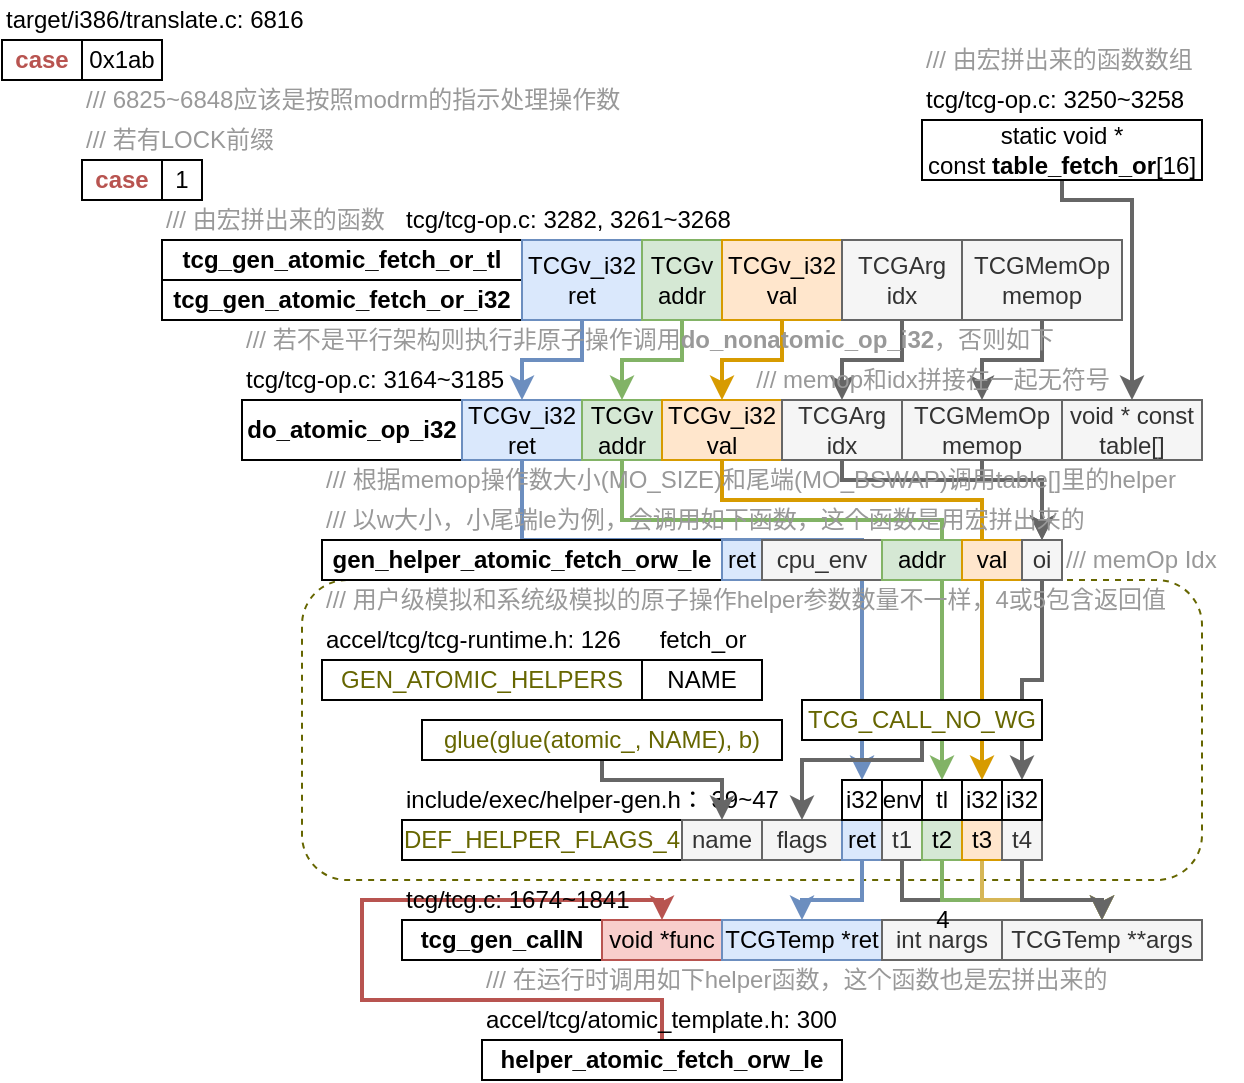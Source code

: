 <mxfile version="12.3.2" type="device" pages="1">
  <diagram id="_ujfOcLCkQtmCmwxbNUC" name="Page-1">
    <mxGraphModel dx="544" dy="336" grid="1" gridSize="10" guides="0" tooltips="1" connect="1" arrows="1" fold="1" page="1" pageScale="1" pageWidth="827" pageHeight="1169" math="0" shadow="0">
      <root>
        <mxCell id="0"/>
        <mxCell id="1" parent="0"/>
        <mxCell id="p_ErpRYE4Hb0-FulIthc-41" value="&lt;b&gt;tcg_gen_atomic_fetch_or_i32&lt;/b&gt;" style="rounded=0;whiteSpace=wrap;html=1;" parent="1" vertex="1">
          <mxGeometry x="160" y="200" width="180" height="20" as="geometry"/>
        </mxCell>
        <mxCell id="p_ErpRYE4Hb0-FulIthc-142" style="edgeStyle=orthogonalEdgeStyle;rounded=0;orthogonalLoop=1;jettySize=auto;html=1;strokeWidth=2;fillColor=#f8cecc;strokeColor=#b85450;" parent="1" source="p_ErpRYE4Hb0-FulIthc-138" target="p_ErpRYE4Hb0-FulIthc-112" edge="1">
          <mxGeometry relative="1" as="geometry">
            <Array as="points">
              <mxPoint x="410" y="560"/>
              <mxPoint x="260" y="560"/>
              <mxPoint x="260" y="510"/>
              <mxPoint x="410" y="510"/>
            </Array>
          </mxGeometry>
        </mxCell>
        <mxCell id="p_ErpRYE4Hb0-FulIthc-136" style="edgeStyle=orthogonalEdgeStyle;rounded=0;orthogonalLoop=1;jettySize=auto;html=1;strokeWidth=2;fillColor=#f5f5f5;strokeColor=#666666;" parent="1" source="p_ErpRYE4Hb0-FulIthc-135" target="p_ErpRYE4Hb0-FulIthc-104" edge="1">
          <mxGeometry relative="1" as="geometry"/>
        </mxCell>
        <mxCell id="p_ErpRYE4Hb0-FulIthc-107" value="" style="rounded=1;whiteSpace=wrap;html=1;dashed=1;strokeColor=#666600;fillColor=none;" parent="1" vertex="1">
          <mxGeometry x="230" y="350" width="450" height="150" as="geometry"/>
        </mxCell>
        <mxCell id="p_ErpRYE4Hb0-FulIthc-121" style="edgeStyle=orthogonalEdgeStyle;rounded=0;orthogonalLoop=1;jettySize=auto;html=1;strokeWidth=2;fillColor=#ffe6cc;strokeColor=#d79b00;" parent="1" source="p_ErpRYE4Hb0-FulIthc-54" target="p_ErpRYE4Hb0-FulIthc-103" edge="1">
          <mxGeometry relative="1" as="geometry">
            <mxPoint x="570" y="400" as="targetPoint"/>
            <Array as="points">
              <mxPoint x="440" y="310"/>
              <mxPoint x="570" y="310"/>
            </Array>
          </mxGeometry>
        </mxCell>
        <mxCell id="p_ErpRYE4Hb0-FulIthc-1" value="&lt;b&gt;&lt;font color=&quot;#b85450&quot;&gt;case&lt;/font&gt;&lt;/b&gt;" style="rounded=0;whiteSpace=wrap;html=1;" parent="1" vertex="1">
          <mxGeometry x="80" y="80" width="40" height="20" as="geometry"/>
        </mxCell>
        <mxCell id="p_ErpRYE4Hb0-FulIthc-2" value="0x1ab" style="rounded=0;whiteSpace=wrap;html=1;" parent="1" vertex="1">
          <mxGeometry x="120" y="80" width="40" height="20" as="geometry"/>
        </mxCell>
        <mxCell id="p_ErpRYE4Hb0-FulIthc-4" value="target/i386/translate.c: 6816" style="text;html=1;align=left;verticalAlign=middle;resizable=0;points=[];;autosize=1;" parent="1" vertex="1">
          <mxGeometry x="80" y="60" width="160" height="20" as="geometry"/>
        </mxCell>
        <mxCell id="p_ErpRYE4Hb0-FulIthc-6" value="&lt;font color=&quot;#999999&quot;&gt;/// 若有LOCK前缀&lt;/font&gt;" style="text;html=1;align=left;verticalAlign=middle;resizable=0;points=[];;autosize=1;" parent="1" vertex="1">
          <mxGeometry x="120" y="120" width="110" height="20" as="geometry"/>
        </mxCell>
        <mxCell id="p_ErpRYE4Hb0-FulIthc-32" value="&lt;font color=&quot;#999999&quot;&gt;/// 6825~6848应该是按照modrm的指示处理操作数&lt;/font&gt;" style="text;html=1;align=left;verticalAlign=middle;resizable=0;points=[];;autosize=1;" parent="1" vertex="1">
          <mxGeometry x="120" y="100" width="280" height="20" as="geometry"/>
        </mxCell>
        <mxCell id="p_ErpRYE4Hb0-FulIthc-34" value="&lt;b&gt;&lt;font color=&quot;#b85450&quot;&gt;case&lt;/font&gt;&lt;/b&gt;" style="rounded=0;whiteSpace=wrap;html=1;" parent="1" vertex="1">
          <mxGeometry x="120" y="140" width="40" height="20" as="geometry"/>
        </mxCell>
        <mxCell id="p_ErpRYE4Hb0-FulIthc-35" value="1" style="rounded=0;whiteSpace=wrap;html=1;" parent="1" vertex="1">
          <mxGeometry x="160" y="140" width="20" height="20" as="geometry"/>
        </mxCell>
        <mxCell id="p_ErpRYE4Hb0-FulIthc-36" value="tcg/tcg-op.c: 3282, 3261~3268" style="text;html=1;align=left;verticalAlign=middle;resizable=0;points=[];;autosize=1;" parent="1" vertex="1">
          <mxGeometry x="280" y="160" width="180" height="20" as="geometry"/>
        </mxCell>
        <mxCell id="p_ErpRYE4Hb0-FulIthc-37" value="&lt;b&gt;tcg_gen_atomic_fetch_or_tl&lt;/b&gt;" style="rounded=0;whiteSpace=wrap;html=1;" parent="1" vertex="1">
          <mxGeometry x="160" y="180" width="180" height="20" as="geometry"/>
        </mxCell>
        <mxCell id="evB2gcFU7HcfF-IfNhhR-15" style="edgeStyle=orthogonalEdgeStyle;rounded=0;orthogonalLoop=1;jettySize=auto;html=1;strokeWidth=2;fillColor=#dae8fc;strokeColor=#6c8ebf;" edge="1" parent="1" source="p_ErpRYE4Hb0-FulIthc-38" target="p_ErpRYE4Hb0-FulIthc-52">
          <mxGeometry relative="1" as="geometry"/>
        </mxCell>
        <mxCell id="p_ErpRYE4Hb0-FulIthc-38" value="TCGv_i32 ret" style="rounded=0;whiteSpace=wrap;html=1;fillColor=#dae8fc;strokeColor=#6c8ebf;" parent="1" vertex="1">
          <mxGeometry x="340" y="180" width="60" height="40" as="geometry"/>
        </mxCell>
        <mxCell id="p_ErpRYE4Hb0-FulIthc-40" value="&lt;font color=&quot;#999999&quot;&gt;/// 由宏拼出来的函数&lt;/font&gt;" style="text;html=1;align=left;verticalAlign=middle;resizable=0;points=[];;autosize=1;" parent="1" vertex="1">
          <mxGeometry x="160" y="160" width="120" height="20" as="geometry"/>
        </mxCell>
        <mxCell id="evB2gcFU7HcfF-IfNhhR-14" style="edgeStyle=orthogonalEdgeStyle;rounded=0;orthogonalLoop=1;jettySize=auto;html=1;strokeWidth=2;fillColor=#d5e8d4;strokeColor=#82b366;" edge="1" parent="1" source="p_ErpRYE4Hb0-FulIthc-42" target="p_ErpRYE4Hb0-FulIthc-53">
          <mxGeometry relative="1" as="geometry"/>
        </mxCell>
        <mxCell id="p_ErpRYE4Hb0-FulIthc-42" value="TCGv addr" style="rounded=0;whiteSpace=wrap;html=1;fillColor=#d5e8d4;strokeColor=#82b366;" parent="1" vertex="1">
          <mxGeometry x="400" y="180" width="40" height="40" as="geometry"/>
        </mxCell>
        <mxCell id="evB2gcFU7HcfF-IfNhhR-13" style="edgeStyle=orthogonalEdgeStyle;rounded=0;orthogonalLoop=1;jettySize=auto;html=1;strokeWidth=2;fillColor=#ffe6cc;strokeColor=#d79b00;" edge="1" parent="1" source="p_ErpRYE4Hb0-FulIthc-43" target="p_ErpRYE4Hb0-FulIthc-54">
          <mxGeometry relative="1" as="geometry"/>
        </mxCell>
        <mxCell id="p_ErpRYE4Hb0-FulIthc-43" value="TCGv_i32 val" style="rounded=0;whiteSpace=wrap;html=1;fillColor=#ffe6cc;strokeColor=#d79b00;" parent="1" vertex="1">
          <mxGeometry x="440" y="180" width="60" height="40" as="geometry"/>
        </mxCell>
        <mxCell id="evB2gcFU7HcfF-IfNhhR-8" style="edgeStyle=orthogonalEdgeStyle;rounded=0;orthogonalLoop=1;jettySize=auto;html=1;strokeWidth=2;fillColor=#f5f5f5;strokeColor=#666666;" edge="1" parent="1" source="p_ErpRYE4Hb0-FulIthc-44" target="p_ErpRYE4Hb0-FulIthc-55">
          <mxGeometry relative="1" as="geometry"/>
        </mxCell>
        <mxCell id="p_ErpRYE4Hb0-FulIthc-44" value="TCGArg idx" style="rounded=0;whiteSpace=wrap;html=1;fillColor=#f5f5f5;strokeColor=#666666;fontColor=#333333;" parent="1" vertex="1">
          <mxGeometry x="500" y="180" width="60" height="40" as="geometry"/>
        </mxCell>
        <mxCell id="evB2gcFU7HcfF-IfNhhR-12" style="edgeStyle=orthogonalEdgeStyle;rounded=0;orthogonalLoop=1;jettySize=auto;html=1;strokeWidth=2;fillColor=#f5f5f5;strokeColor=#666666;" edge="1" parent="1" source="p_ErpRYE4Hb0-FulIthc-45" target="p_ErpRYE4Hb0-FulIthc-56">
          <mxGeometry relative="1" as="geometry"/>
        </mxCell>
        <mxCell id="p_ErpRYE4Hb0-FulIthc-45" value="TCGMemOp memop" style="rounded=0;whiteSpace=wrap;html=1;fillColor=#f5f5f5;strokeColor=#666666;fontColor=#333333;" parent="1" vertex="1">
          <mxGeometry x="560" y="180" width="80" height="40" as="geometry"/>
        </mxCell>
        <mxCell id="p_ErpRYE4Hb0-FulIthc-46" value="&lt;font color=&quot;#999999&quot;&gt;/// 若不是平行架构则执行非原子操作调用&lt;b&gt;do_nonatomic_op_i32&lt;/b&gt;，否则如下&lt;/font&gt;" style="text;html=1;align=left;verticalAlign=middle;resizable=0;points=[];;autosize=1;" parent="1" vertex="1">
          <mxGeometry x="200" y="220" width="420" height="20" as="geometry"/>
        </mxCell>
        <mxCell id="p_ErpRYE4Hb0-FulIthc-47" value="&lt;b&gt;do_atomic_op_i32&lt;/b&gt;" style="rounded=0;whiteSpace=wrap;html=1;" parent="1" vertex="1">
          <mxGeometry x="200" y="260" width="110" height="30" as="geometry"/>
        </mxCell>
        <mxCell id="p_ErpRYE4Hb0-FulIthc-48" value="tcg/tcg-op.c: 3164~3185" style="text;html=1;align=left;verticalAlign=middle;resizable=0;points=[];;autosize=1;" parent="1" vertex="1">
          <mxGeometry x="200" y="240" width="140" height="20" as="geometry"/>
        </mxCell>
        <mxCell id="p_ErpRYE4Hb0-FulIthc-117" style="edgeStyle=orthogonalEdgeStyle;rounded=0;orthogonalLoop=1;jettySize=auto;html=1;strokeWidth=2;fillColor=#dae8fc;strokeColor=#6c8ebf;" parent="1" source="p_ErpRYE4Hb0-FulIthc-52" target="p_ErpRYE4Hb0-FulIthc-99" edge="1">
          <mxGeometry relative="1" as="geometry">
            <Array as="points">
              <mxPoint x="340" y="330"/>
              <mxPoint x="510" y="330"/>
            </Array>
          </mxGeometry>
        </mxCell>
        <mxCell id="p_ErpRYE4Hb0-FulIthc-52" value="TCGv_i32 ret" style="rounded=0;whiteSpace=wrap;html=1;fillColor=#dae8fc;strokeColor=#6c8ebf;" parent="1" vertex="1">
          <mxGeometry x="310" y="260" width="60" height="30" as="geometry"/>
        </mxCell>
        <mxCell id="p_ErpRYE4Hb0-FulIthc-119" style="edgeStyle=orthogonalEdgeStyle;rounded=0;orthogonalLoop=1;jettySize=auto;html=1;strokeWidth=2;fillColor=#d5e8d4;strokeColor=#82b366;" parent="1" source="p_ErpRYE4Hb0-FulIthc-53" target="p_ErpRYE4Hb0-FulIthc-102" edge="1">
          <mxGeometry relative="1" as="geometry">
            <Array as="points">
              <mxPoint x="390" y="320"/>
              <mxPoint x="550" y="320"/>
            </Array>
          </mxGeometry>
        </mxCell>
        <mxCell id="p_ErpRYE4Hb0-FulIthc-53" value="TCGv addr" style="rounded=0;whiteSpace=wrap;html=1;fillColor=#d5e8d4;strokeColor=#82b366;" parent="1" vertex="1">
          <mxGeometry x="370" y="260" width="40" height="30" as="geometry"/>
        </mxCell>
        <mxCell id="p_ErpRYE4Hb0-FulIthc-54" value="TCGv_i32 val" style="rounded=0;whiteSpace=wrap;html=1;fillColor=#ffe6cc;strokeColor=#d79b00;" parent="1" vertex="1">
          <mxGeometry x="410" y="260" width="60" height="30" as="geometry"/>
        </mxCell>
        <mxCell id="evB2gcFU7HcfF-IfNhhR-10" style="edgeStyle=orthogonalEdgeStyle;rounded=0;orthogonalLoop=1;jettySize=auto;html=1;strokeWidth=2;fillColor=#f5f5f5;strokeColor=#666666;" edge="1" parent="1" source="p_ErpRYE4Hb0-FulIthc-55" target="p_ErpRYE4Hb0-FulIthc-135">
          <mxGeometry relative="1" as="geometry">
            <Array as="points">
              <mxPoint x="500" y="300"/>
              <mxPoint x="600" y="300"/>
            </Array>
          </mxGeometry>
        </mxCell>
        <mxCell id="p_ErpRYE4Hb0-FulIthc-55" value="TCGArg idx" style="rounded=0;whiteSpace=wrap;html=1;fillColor=#f5f5f5;strokeColor=#666666;fontColor=#333333;" parent="1" vertex="1">
          <mxGeometry x="470" y="260" width="60" height="30" as="geometry"/>
        </mxCell>
        <mxCell id="evB2gcFU7HcfF-IfNhhR-11" style="edgeStyle=orthogonalEdgeStyle;rounded=0;orthogonalLoop=1;jettySize=auto;html=1;strokeWidth=2;fillColor=#f5f5f5;strokeColor=#666666;" edge="1" parent="1" source="p_ErpRYE4Hb0-FulIthc-56" target="p_ErpRYE4Hb0-FulIthc-135">
          <mxGeometry relative="1" as="geometry">
            <Array as="points">
              <mxPoint x="570" y="300"/>
              <mxPoint x="600" y="300"/>
            </Array>
          </mxGeometry>
        </mxCell>
        <mxCell id="p_ErpRYE4Hb0-FulIthc-56" value="TCGMemOp memop" style="rounded=0;whiteSpace=wrap;html=1;fillColor=#f5f5f5;strokeColor=#666666;fontColor=#333333;" parent="1" vertex="1">
          <mxGeometry x="530" y="260" width="80" height="30" as="geometry"/>
        </mxCell>
        <mxCell id="p_ErpRYE4Hb0-FulIthc-57" value="void * const table[]" style="rounded=0;whiteSpace=wrap;html=1;fillColor=#f5f5f5;strokeColor=#666666;fontColor=#333333;" parent="1" vertex="1">
          <mxGeometry x="610" y="260" width="70" height="30" as="geometry"/>
        </mxCell>
        <mxCell id="p_ErpRYE4Hb0-FulIthc-63" style="edgeStyle=orthogonalEdgeStyle;rounded=0;orthogonalLoop=1;jettySize=auto;html=1;strokeWidth=2;fillColor=#f5f5f5;strokeColor=#666666;" parent="1" source="p_ErpRYE4Hb0-FulIthc-60" target="p_ErpRYE4Hb0-FulIthc-57" edge="1">
          <mxGeometry relative="1" as="geometry">
            <Array as="points">
              <mxPoint x="610" y="160"/>
              <mxPoint x="645" y="160"/>
            </Array>
          </mxGeometry>
        </mxCell>
        <mxCell id="p_ErpRYE4Hb0-FulIthc-60" value="static void * const&amp;nbsp;&lt;b&gt;table_fetch_or&lt;/b&gt;[16]" style="rounded=0;whiteSpace=wrap;html=1;" parent="1" vertex="1">
          <mxGeometry x="540" y="120" width="140" height="30" as="geometry"/>
        </mxCell>
        <mxCell id="p_ErpRYE4Hb0-FulIthc-61" value="tcg/tcg-op.c: 3250~3258" style="text;html=1;align=left;verticalAlign=middle;resizable=0;points=[];;autosize=1;" parent="1" vertex="1">
          <mxGeometry x="540" y="100" width="140" height="20" as="geometry"/>
        </mxCell>
        <mxCell id="p_ErpRYE4Hb0-FulIthc-62" value="&lt;font color=&quot;#999999&quot;&gt;/// 由宏拼出来的函数数组&lt;/font&gt;" style="text;html=1;align=left;verticalAlign=middle;resizable=0;points=[];;autosize=1;" parent="1" vertex="1">
          <mxGeometry x="540" y="80" width="150" height="20" as="geometry"/>
        </mxCell>
        <mxCell id="p_ErpRYE4Hb0-FulIthc-65" value="&lt;font color=&quot;#999999&quot;&gt;/// 根据memop操作数大小(MO_SIZE)和尾端(MO_BSWAP)调用table[]里的helper&lt;/font&gt;" style="text;html=1;align=left;verticalAlign=middle;resizable=0;points=[];;autosize=1;" parent="1" vertex="1">
          <mxGeometry x="240" y="290" width="440" height="20" as="geometry"/>
        </mxCell>
        <mxCell id="p_ErpRYE4Hb0-FulIthc-66" value="&lt;font color=&quot;#666600&quot;&gt;GEN_ATOMIC_HELPERS&lt;/font&gt;" style="rounded=0;whiteSpace=wrap;html=1;" parent="1" vertex="1">
          <mxGeometry x="240" y="390" width="160" height="20" as="geometry"/>
        </mxCell>
        <mxCell id="p_ErpRYE4Hb0-FulIthc-68" value="accel/tcg/tcg-runtime.h: 126" style="text;html=1;align=left;verticalAlign=middle;resizable=0;points=[];;autosize=1;" parent="1" vertex="1">
          <mxGeometry x="240" y="370" width="160" height="20" as="geometry"/>
        </mxCell>
        <mxCell id="p_ErpRYE4Hb0-FulIthc-69" value="NAME" style="rounded=0;whiteSpace=wrap;html=1;" parent="1" vertex="1">
          <mxGeometry x="400" y="390" width="60" height="20" as="geometry"/>
        </mxCell>
        <mxCell id="p_ErpRYE4Hb0-FulIthc-70" value="&lt;font color=&quot;#999999&quot;&gt;/// 用户级模拟和系统级模拟的原子操作helper参数数量不一样，4或5包含返回值&lt;/font&gt;" style="text;html=1;align=left;verticalAlign=middle;resizable=0;points=[];;autosize=1;" parent="1" vertex="1">
          <mxGeometry x="240" y="350" width="440" height="20" as="geometry"/>
        </mxCell>
        <mxCell id="p_ErpRYE4Hb0-FulIthc-71" value="&lt;font color=&quot;#666600&quot;&gt;DEF_HELPER_FLAGS_4&lt;/font&gt;" style="rounded=0;whiteSpace=wrap;html=1;" parent="1" vertex="1">
          <mxGeometry x="280" y="470" width="140" height="20" as="geometry"/>
        </mxCell>
        <mxCell id="p_ErpRYE4Hb0-FulIthc-73" value="name" style="rounded=0;whiteSpace=wrap;html=1;fillColor=#f5f5f5;strokeColor=#666666;fontColor=#333333;" parent="1" vertex="1">
          <mxGeometry x="420" y="470" width="40" height="20" as="geometry"/>
        </mxCell>
        <mxCell id="p_ErpRYE4Hb0-FulIthc-74" value="&lt;span style=&quot;white-space: normal&quot;&gt;fetch_or&lt;/span&gt;" style="text;html=1;align=center;verticalAlign=middle;resizable=0;points=[];;autosize=1;" parent="1" vertex="1">
          <mxGeometry x="400" y="370" width="60" height="20" as="geometry"/>
        </mxCell>
        <mxCell id="p_ErpRYE4Hb0-FulIthc-84" value="include/exec/helper-gen.h： 39~47" style="text;html=1;align=left;verticalAlign=middle;resizable=0;points=[];;autosize=1;" parent="1" vertex="1">
          <mxGeometry x="280" y="450" width="200" height="20" as="geometry"/>
        </mxCell>
        <mxCell id="p_ErpRYE4Hb0-FulIthc-85" value="flags" style="rounded=0;whiteSpace=wrap;html=1;fillColor=#f5f5f5;strokeColor=#666666;fontColor=#333333;" parent="1" vertex="1">
          <mxGeometry x="460" y="470" width="40" height="20" as="geometry"/>
        </mxCell>
        <mxCell id="p_ErpRYE4Hb0-FulIthc-137" style="edgeStyle=orthogonalEdgeStyle;rounded=0;orthogonalLoop=1;jettySize=auto;html=1;strokeWidth=2;fillColor=#dae8fc;strokeColor=#6c8ebf;" parent="1" source="p_ErpRYE4Hb0-FulIthc-88" target="p_ErpRYE4Hb0-FulIthc-113" edge="1">
          <mxGeometry relative="1" as="geometry"/>
        </mxCell>
        <mxCell id="p_ErpRYE4Hb0-FulIthc-88" value="ret" style="rounded=0;whiteSpace=wrap;html=1;fillColor=#dae8fc;strokeColor=#6c8ebf;" parent="1" vertex="1">
          <mxGeometry x="500" y="470" width="20" height="20" as="geometry"/>
        </mxCell>
        <mxCell id="p_ErpRYE4Hb0-FulIthc-118" style="edgeStyle=orthogonalEdgeStyle;rounded=0;orthogonalLoop=1;jettySize=auto;html=1;strokeWidth=2;fillColor=#f5f5f5;strokeColor=#666666;" parent="1" source="p_ErpRYE4Hb0-FulIthc-89" target="p_ErpRYE4Hb0-FulIthc-115" edge="1">
          <mxGeometry relative="1" as="geometry">
            <Array as="points">
              <mxPoint x="530" y="510"/>
              <mxPoint x="630" y="510"/>
            </Array>
          </mxGeometry>
        </mxCell>
        <mxCell id="p_ErpRYE4Hb0-FulIthc-89" value="t1" style="rounded=0;whiteSpace=wrap;html=1;fillColor=#f5f5f5;strokeColor=#666666;fontColor=#333333;" parent="1" vertex="1">
          <mxGeometry x="520" y="470" width="20" height="20" as="geometry"/>
        </mxCell>
        <mxCell id="p_ErpRYE4Hb0-FulIthc-120" style="edgeStyle=orthogonalEdgeStyle;rounded=0;orthogonalLoop=1;jettySize=auto;html=1;strokeWidth=2;fillColor=#d5e8d4;strokeColor=#82b366;" parent="1" source="p_ErpRYE4Hb0-FulIthc-90" target="p_ErpRYE4Hb0-FulIthc-115" edge="1">
          <mxGeometry relative="1" as="geometry">
            <Array as="points">
              <mxPoint x="550" y="510"/>
              <mxPoint x="630" y="510"/>
            </Array>
          </mxGeometry>
        </mxCell>
        <mxCell id="p_ErpRYE4Hb0-FulIthc-90" value="t2" style="rounded=0;whiteSpace=wrap;html=1;fillColor=#d5e8d4;strokeColor=#82b366;" parent="1" vertex="1">
          <mxGeometry x="540" y="470" width="20" height="20" as="geometry"/>
        </mxCell>
        <mxCell id="p_ErpRYE4Hb0-FulIthc-126" style="edgeStyle=orthogonalEdgeStyle;rounded=0;orthogonalLoop=1;jettySize=auto;html=1;strokeWidth=2;fillColor=#fff2cc;strokeColor=#d6b656;" parent="1" source="p_ErpRYE4Hb0-FulIthc-91" target="p_ErpRYE4Hb0-FulIthc-115" edge="1">
          <mxGeometry relative="1" as="geometry">
            <Array as="points">
              <mxPoint x="570" y="510"/>
              <mxPoint x="630" y="510"/>
            </Array>
          </mxGeometry>
        </mxCell>
        <mxCell id="p_ErpRYE4Hb0-FulIthc-91" value="t3" style="rounded=0;whiteSpace=wrap;html=1;fillColor=#ffe6cc;strokeColor=#d79b00;" parent="1" vertex="1">
          <mxGeometry x="560" y="470" width="20" height="20" as="geometry"/>
        </mxCell>
        <mxCell id="p_ErpRYE4Hb0-FulIthc-125" style="edgeStyle=orthogonalEdgeStyle;rounded=0;orthogonalLoop=1;jettySize=auto;html=1;strokeWidth=2;fillColor=#f5f5f5;strokeColor=#666666;" parent="1" source="p_ErpRYE4Hb0-FulIthc-92" target="p_ErpRYE4Hb0-FulIthc-115" edge="1">
          <mxGeometry relative="1" as="geometry">
            <Array as="points">
              <mxPoint x="590" y="510"/>
              <mxPoint x="630" y="510"/>
            </Array>
          </mxGeometry>
        </mxCell>
        <mxCell id="p_ErpRYE4Hb0-FulIthc-92" value="t4" style="rounded=0;whiteSpace=wrap;html=1;fillColor=#f5f5f5;strokeColor=#666666;fontColor=#333333;" parent="1" vertex="1">
          <mxGeometry x="580" y="470" width="20" height="20" as="geometry"/>
        </mxCell>
        <mxCell id="p_ErpRYE4Hb0-FulIthc-105" style="edgeStyle=orthogonalEdgeStyle;rounded=0;orthogonalLoop=1;jettySize=auto;html=1;strokeWidth=2;fillColor=#f5f5f5;strokeColor=#666666;" parent="1" source="p_ErpRYE4Hb0-FulIthc-94" target="p_ErpRYE4Hb0-FulIthc-73" edge="1">
          <mxGeometry relative="1" as="geometry">
            <Array as="points">
              <mxPoint x="380" y="450"/>
              <mxPoint x="440" y="450"/>
            </Array>
          </mxGeometry>
        </mxCell>
        <mxCell id="p_ErpRYE4Hb0-FulIthc-94" value="&lt;font color=&quot;#666600&quot;&gt;glue(glue(atomic_, NAME), b)&lt;/font&gt;" style="rounded=0;whiteSpace=wrap;html=1;" parent="1" vertex="1">
          <mxGeometry x="290" y="420" width="180" height="20" as="geometry"/>
        </mxCell>
        <mxCell id="p_ErpRYE4Hb0-FulIthc-98" style="edgeStyle=orthogonalEdgeStyle;rounded=0;orthogonalLoop=1;jettySize=auto;html=1;strokeWidth=2;fillColor=#f5f5f5;strokeColor=#666666;" parent="1" source="p_ErpRYE4Hb0-FulIthc-96" target="p_ErpRYE4Hb0-FulIthc-85" edge="1">
          <mxGeometry relative="1" as="geometry">
            <Array as="points">
              <mxPoint x="540" y="440"/>
              <mxPoint x="480" y="440"/>
            </Array>
          </mxGeometry>
        </mxCell>
        <mxCell id="p_ErpRYE4Hb0-FulIthc-96" value="&lt;font color=&quot;#666600&quot;&gt;TCG_CALL_NO_WG&lt;/font&gt;" style="rounded=0;whiteSpace=wrap;html=1;" parent="1" vertex="1">
          <mxGeometry x="480" y="410" width="120" height="20" as="geometry"/>
        </mxCell>
        <mxCell id="p_ErpRYE4Hb0-FulIthc-99" value="i32" style="rounded=0;whiteSpace=wrap;html=1;" parent="1" vertex="1">
          <mxGeometry x="500" y="450" width="20" height="20" as="geometry"/>
        </mxCell>
        <mxCell id="p_ErpRYE4Hb0-FulIthc-100" value="env" style="rounded=0;whiteSpace=wrap;html=1;" parent="1" vertex="1">
          <mxGeometry x="520" y="450" width="20" height="20" as="geometry"/>
        </mxCell>
        <mxCell id="p_ErpRYE4Hb0-FulIthc-102" value="tl" style="rounded=0;whiteSpace=wrap;html=1;" parent="1" vertex="1">
          <mxGeometry x="540" y="450" width="20" height="20" as="geometry"/>
        </mxCell>
        <mxCell id="p_ErpRYE4Hb0-FulIthc-103" value="i32" style="rounded=0;whiteSpace=wrap;html=1;" parent="1" vertex="1">
          <mxGeometry x="560" y="450" width="20" height="20" as="geometry"/>
        </mxCell>
        <mxCell id="p_ErpRYE4Hb0-FulIthc-104" value="i32" style="rounded=0;whiteSpace=wrap;html=1;" parent="1" vertex="1">
          <mxGeometry x="580" y="450" width="20" height="20" as="geometry"/>
        </mxCell>
        <mxCell id="p_ErpRYE4Hb0-FulIthc-109" value="&lt;b&gt;tcg_gen_callN&lt;/b&gt;" style="rounded=0;whiteSpace=wrap;html=1;strokeColor=#000000;fillColor=#ffffff;" parent="1" vertex="1">
          <mxGeometry x="280" y="520" width="100" height="20" as="geometry"/>
        </mxCell>
        <mxCell id="p_ErpRYE4Hb0-FulIthc-111" value="tcg/tcg.c: 1674~1841" style="text;html=1;align=left;verticalAlign=middle;resizable=0;points=[];;autosize=1;" parent="1" vertex="1">
          <mxGeometry x="280" y="500" width="130" height="20" as="geometry"/>
        </mxCell>
        <mxCell id="p_ErpRYE4Hb0-FulIthc-112" value="void *func" style="rounded=0;whiteSpace=wrap;html=1;strokeColor=#b85450;fillColor=#f8cecc;" parent="1" vertex="1">
          <mxGeometry x="380" y="520" width="60" height="20" as="geometry"/>
        </mxCell>
        <mxCell id="p_ErpRYE4Hb0-FulIthc-113" value="TCGTemp *ret" style="rounded=0;whiteSpace=wrap;html=1;strokeColor=#6c8ebf;fillColor=#dae8fc;" parent="1" vertex="1">
          <mxGeometry x="440" y="520" width="80" height="20" as="geometry"/>
        </mxCell>
        <mxCell id="p_ErpRYE4Hb0-FulIthc-114" value="int nargs" style="rounded=0;whiteSpace=wrap;html=1;strokeColor=#666666;fillColor=#f5f5f5;fontColor=#333333;" parent="1" vertex="1">
          <mxGeometry x="520" y="520" width="60" height="20" as="geometry"/>
        </mxCell>
        <mxCell id="p_ErpRYE4Hb0-FulIthc-115" value="TCGTemp **args" style="rounded=0;whiteSpace=wrap;html=1;strokeColor=#666666;fillColor=#f5f5f5;fontColor=#333333;" parent="1" vertex="1">
          <mxGeometry x="580" y="520" width="100" height="20" as="geometry"/>
        </mxCell>
        <mxCell id="p_ErpRYE4Hb0-FulIthc-127" value="4" style="text;html=1;align=center;verticalAlign=middle;resizable=0;points=[];;autosize=1;" parent="1" vertex="1">
          <mxGeometry x="540" y="510" width="20" height="20" as="geometry"/>
        </mxCell>
        <mxCell id="p_ErpRYE4Hb0-FulIthc-129" value="&lt;span style=&quot;white-space: nowrap&quot;&gt;&lt;b&gt;gen_helper_atomic_fetch_orw_le&lt;/b&gt;&lt;/span&gt;" style="rounded=0;whiteSpace=wrap;html=1;strokeColor=#000000;fillColor=#ffffff;" parent="1" vertex="1">
          <mxGeometry x="240" y="330" width="200" height="20" as="geometry"/>
        </mxCell>
        <mxCell id="p_ErpRYE4Hb0-FulIthc-130" value="&lt;font color=&quot;#999999&quot;&gt;/// 以w大小，小尾端le为例，会调用如下函数，这个函数是用宏拼出来的&lt;/font&gt;" style="text;html=1;align=left;verticalAlign=middle;resizable=0;points=[];;autosize=1;" parent="1" vertex="1">
          <mxGeometry x="240" y="310" width="390" height="20" as="geometry"/>
        </mxCell>
        <mxCell id="p_ErpRYE4Hb0-FulIthc-131" value="ret" style="rounded=0;whiteSpace=wrap;html=1;strokeColor=#6c8ebf;fillColor=#dae8fc;" parent="1" vertex="1">
          <mxGeometry x="440" y="330" width="20" height="20" as="geometry"/>
        </mxCell>
        <mxCell id="p_ErpRYE4Hb0-FulIthc-132" value="cpu_env" style="rounded=0;whiteSpace=wrap;html=1;strokeColor=#666666;fillColor=#f5f5f5;fontColor=#333333;" parent="1" vertex="1">
          <mxGeometry x="460" y="330" width="60" height="20" as="geometry"/>
        </mxCell>
        <mxCell id="p_ErpRYE4Hb0-FulIthc-133" value="addr" style="rounded=0;whiteSpace=wrap;html=1;strokeColor=#82b366;fillColor=#d5e8d4;" parent="1" vertex="1">
          <mxGeometry x="520" y="330" width="40" height="20" as="geometry"/>
        </mxCell>
        <mxCell id="p_ErpRYE4Hb0-FulIthc-134" value="val" style="rounded=0;whiteSpace=wrap;html=1;strokeColor=#d79b00;fillColor=#ffe6cc;" parent="1" vertex="1">
          <mxGeometry x="560" y="330" width="30" height="20" as="geometry"/>
        </mxCell>
        <mxCell id="p_ErpRYE4Hb0-FulIthc-135" value="oi" style="rounded=0;whiteSpace=wrap;html=1;strokeColor=#666666;fillColor=#f5f5f5;fontColor=#333333;" parent="1" vertex="1">
          <mxGeometry x="590" y="330" width="20" height="20" as="geometry"/>
        </mxCell>
        <mxCell id="p_ErpRYE4Hb0-FulIthc-138" value="&lt;b&gt;helper_atomic_fetch_orw_le&lt;/b&gt;" style="rounded=0;whiteSpace=wrap;html=1;strokeColor=#000000;fillColor=#ffffff;" parent="1" vertex="1">
          <mxGeometry x="320" y="580" width="180" height="20" as="geometry"/>
        </mxCell>
        <mxCell id="p_ErpRYE4Hb0-FulIthc-139" value="accel/tcg/atomic_template.h: 300" style="text;html=1;align=left;verticalAlign=middle;resizable=0;points=[];;autosize=1;" parent="1" vertex="1">
          <mxGeometry x="320" y="560" width="190" height="20" as="geometry"/>
        </mxCell>
        <mxCell id="p_ErpRYE4Hb0-FulIthc-141" value="&lt;font color=&quot;#999999&quot;&gt;/// 在运行时调用如下helper函数，这个函数也是宏拼出来的&lt;/font&gt;" style="text;html=1;align=left;verticalAlign=middle;resizable=0;points=[];;autosize=1;" parent="1" vertex="1">
          <mxGeometry x="320" y="540" width="330" height="20" as="geometry"/>
        </mxCell>
        <mxCell id="evB2gcFU7HcfF-IfNhhR-6" value="&lt;font color=&quot;#999999&quot;&gt;/// memOp Idx&lt;/font&gt;" style="text;html=1;align=left;verticalAlign=middle;resizable=0;points=[];;autosize=1;" vertex="1" parent="1">
          <mxGeometry x="610" y="330" width="90" height="20" as="geometry"/>
        </mxCell>
        <mxCell id="evB2gcFU7HcfF-IfNhhR-17" value="&lt;font color=&quot;#999999&quot;&gt;/// memop和idx拼接在一起无符号&lt;/font&gt;" style="text;html=1;align=center;verticalAlign=middle;resizable=0;points=[];;autosize=1;" vertex="1" parent="1">
          <mxGeometry x="450" y="240" width="190" height="20" as="geometry"/>
        </mxCell>
      </root>
    </mxGraphModel>
  </diagram>
</mxfile>
